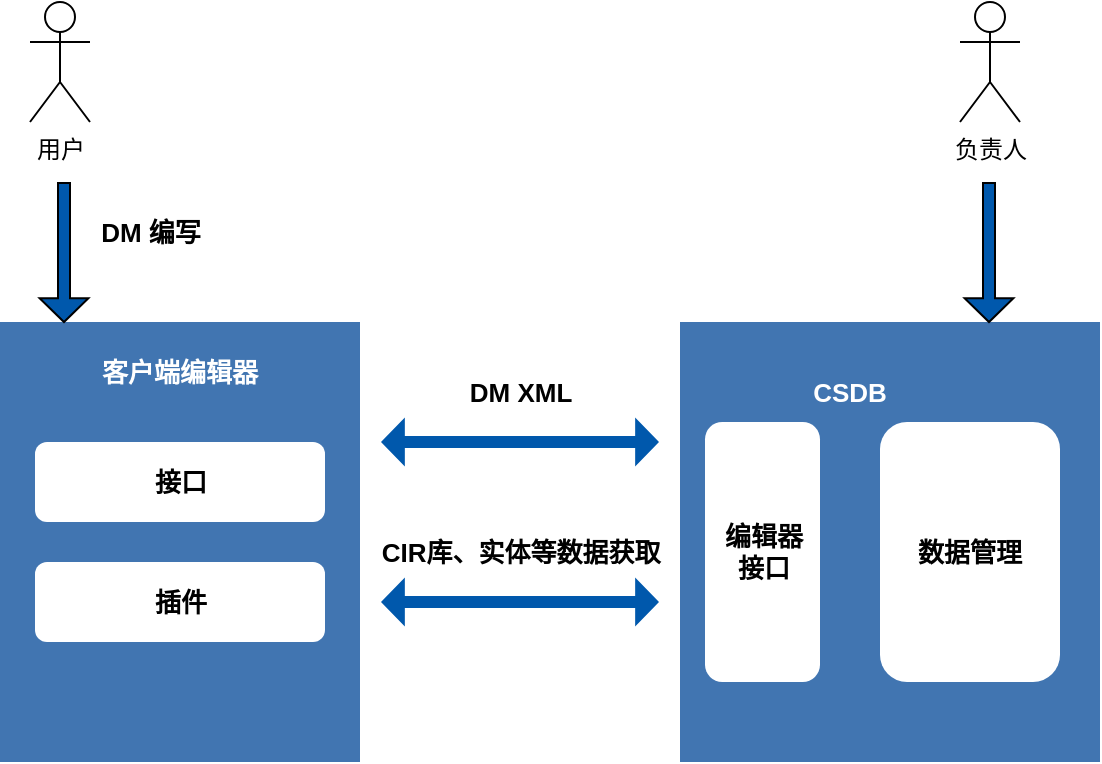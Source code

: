 <mxfile version="26.1.0">
  <diagram name="第 1 页" id="wnoVNZqCKo41JzHGru8K">
    <mxGraphModel dx="910" dy="490" grid="1" gridSize="10" guides="1" tooltips="1" connect="1" arrows="1" fold="1" page="1" pageScale="1" pageWidth="827" pageHeight="1169" math="0" shadow="0">
      <root>
        <mxCell id="0" />
        <mxCell id="1" parent="0" />
        <mxCell id="X-y8eWS_1HgyR7MCwbna-1" value="" style="rounded=0;whiteSpace=wrap;html=1;fillColor=#4175B1;strokeColor=none;" vertex="1" parent="1">
          <mxGeometry x="130" y="240" width="180" height="220" as="geometry" />
        </mxCell>
        <mxCell id="X-y8eWS_1HgyR7MCwbna-2" value="用户" style="shape=umlActor;verticalLabelPosition=bottom;verticalAlign=top;html=1;outlineConnect=0;" vertex="1" parent="1">
          <mxGeometry x="145" y="80" width="30" height="60" as="geometry" />
        </mxCell>
        <mxCell id="X-y8eWS_1HgyR7MCwbna-3" value="客户端编辑器" style="text;html=1;align=center;verticalAlign=middle;whiteSpace=wrap;rounded=0;fontStyle=1;fontSize=13;strokeColor=none;fontColor=#FFFFFF;" vertex="1" parent="1">
          <mxGeometry x="175" y="250" width="90" height="30" as="geometry" />
        </mxCell>
        <mxCell id="X-y8eWS_1HgyR7MCwbna-4" value="" style="rounded=0;whiteSpace=wrap;html=1;fillColor=#4175B1;strokeColor=none;" vertex="1" parent="1">
          <mxGeometry x="470" y="240" width="210" height="220" as="geometry" />
        </mxCell>
        <mxCell id="X-y8eWS_1HgyR7MCwbna-5" value="CSDB" style="text;html=1;align=center;verticalAlign=middle;whiteSpace=wrap;rounded=0;fontStyle=1;fontSize=13;strokeColor=none;fontColor=#FFFFFF;" vertex="1" parent="1">
          <mxGeometry x="510" y="260" width="90" height="30" as="geometry" />
        </mxCell>
        <mxCell id="X-y8eWS_1HgyR7MCwbna-7" value="" style="shape=flexArrow;endArrow=classic;startArrow=classic;html=1;rounded=0;width=6;startSize=3.64;endSize=3.64;endWidth=17.388;startWidth=17.388;fontStyle=1;fontSize=13;strokeColor=none;fillColor=#0058AC;" edge="1" parent="1">
          <mxGeometry width="100" height="100" relative="1" as="geometry">
            <mxPoint x="460" y="300" as="sourcePoint" />
            <mxPoint x="320" y="300" as="targetPoint" />
          </mxGeometry>
        </mxCell>
        <mxCell id="X-y8eWS_1HgyR7MCwbna-8" value="DM XML" style="text;html=1;align=center;verticalAlign=middle;resizable=0;points=[];autosize=1;strokeColor=none;fillColor=none;fontStyle=1;fontSize=13;" vertex="1" parent="1">
          <mxGeometry x="355" y="260" width="70" height="30" as="geometry" />
        </mxCell>
        <mxCell id="X-y8eWS_1HgyR7MCwbna-9" value="接口" style="rounded=1;whiteSpace=wrap;html=1;fontStyle=1;fontSize=13;strokeColor=none;" vertex="1" parent="1">
          <mxGeometry x="147.5" y="300" width="145" height="40" as="geometry" />
        </mxCell>
        <mxCell id="X-y8eWS_1HgyR7MCwbna-10" value="插件" style="rounded=1;whiteSpace=wrap;html=1;fontStyle=1;fontSize=13;strokeColor=none;" vertex="1" parent="1">
          <mxGeometry x="147.5" y="360" width="145" height="40" as="geometry" />
        </mxCell>
        <mxCell id="X-y8eWS_1HgyR7MCwbna-11" value="编辑器&lt;div&gt;接口&lt;/div&gt;" style="rounded=1;whiteSpace=wrap;html=1;fontStyle=1;fontSize=13;strokeColor=none;" vertex="1" parent="1">
          <mxGeometry x="482.5" y="290" width="57.5" height="130" as="geometry" />
        </mxCell>
        <mxCell id="X-y8eWS_1HgyR7MCwbna-12" value="数据管理" style="rounded=1;whiteSpace=wrap;html=1;fontStyle=1;fontSize=13;strokeColor=none;" vertex="1" parent="1">
          <mxGeometry x="570" y="290" width="90" height="130" as="geometry" />
        </mxCell>
        <mxCell id="X-y8eWS_1HgyR7MCwbna-13" value="" style="shape=flexArrow;endArrow=classic;startArrow=classic;html=1;rounded=0;width=6;startSize=3.64;endSize=3.64;endWidth=17.388;startWidth=17.388;fontStyle=1;fontSize=13;strokeColor=none;fillColor=#0058AC;" edge="1" parent="1">
          <mxGeometry width="100" height="100" relative="1" as="geometry">
            <mxPoint x="460" y="380" as="sourcePoint" />
            <mxPoint x="320" y="380" as="targetPoint" />
          </mxGeometry>
        </mxCell>
        <mxCell id="X-y8eWS_1HgyR7MCwbna-14" value="CIR库、实体等数据获取" style="text;html=1;align=center;verticalAlign=middle;resizable=0;points=[];autosize=1;strokeColor=none;fillColor=none;fontStyle=1;fontSize=13;" vertex="1" parent="1">
          <mxGeometry x="310" y="340" width="160" height="30" as="geometry" />
        </mxCell>
        <mxCell id="X-y8eWS_1HgyR7MCwbna-17" value="负责人" style="shape=umlActor;verticalLabelPosition=bottom;verticalAlign=top;html=1;outlineConnect=0;" vertex="1" parent="1">
          <mxGeometry x="610" y="80" width="30" height="60" as="geometry" />
        </mxCell>
        <mxCell id="X-y8eWS_1HgyR7MCwbna-18" value="" style="shape=flexArrow;endArrow=none;startArrow=classic;html=1;rounded=0;width=6;startSize=3.64;endSize=3.64;endWidth=17.388;startWidth=17.388;fontStyle=1;fontSize=13;strokeColor=default;fillColor=#0058AC;startFill=0;" edge="1" parent="1">
          <mxGeometry width="100" height="100" relative="1" as="geometry">
            <mxPoint x="162" y="240.5" as="sourcePoint" />
            <mxPoint x="162" y="170" as="targetPoint" />
          </mxGeometry>
        </mxCell>
        <mxCell id="X-y8eWS_1HgyR7MCwbna-19" value="" style="shape=flexArrow;endArrow=none;startArrow=classic;html=1;rounded=0;width=6;startSize=3.64;endSize=3.64;endWidth=17.388;startWidth=17.388;fontStyle=1;fontSize=13;strokeColor=default;fillColor=#0058AC;startFill=0;" edge="1" parent="1">
          <mxGeometry width="100" height="100" relative="1" as="geometry">
            <mxPoint x="624.5" y="240.5" as="sourcePoint" />
            <mxPoint x="624.5" y="170" as="targetPoint" />
          </mxGeometry>
        </mxCell>
        <mxCell id="X-y8eWS_1HgyR7MCwbna-20" value="DM 编写" style="text;html=1;align=center;verticalAlign=middle;resizable=0;points=[];autosize=1;strokeColor=none;fillColor=none;fontStyle=1;fontSize=13;" vertex="1" parent="1">
          <mxGeometry x="170" y="180" width="70" height="30" as="geometry" />
        </mxCell>
      </root>
    </mxGraphModel>
  </diagram>
</mxfile>

